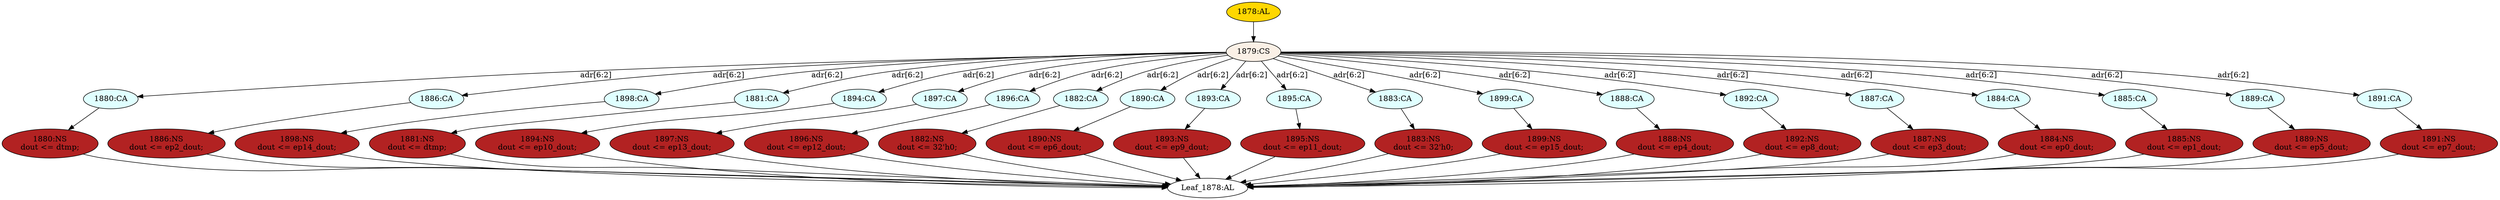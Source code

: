 strict digraph "" {
	node [label="\N"];
	"1880:CA"	 [ast="<pyverilog.vparser.ast.Case object at 0x7f0a38d99350>",
		fillcolor=lightcyan,
		label="1880:CA",
		statements="[]",
		style=filled,
		typ=Case];
	"1880:NS"	 [ast="<pyverilog.vparser.ast.NonblockingSubstitution object at 0x7f0a38d993d0>",
		fillcolor=firebrick,
		label="1880:NS
dout <= dtmp;",
		statements="[<pyverilog.vparser.ast.NonblockingSubstitution object at 0x7f0a38d993d0>]",
		style=filled,
		typ=NonblockingSubstitution];
	"1880:CA" -> "1880:NS"	 [cond="[]",
		lineno=None];
	"1888:NS"	 [ast="<pyverilog.vparser.ast.NonblockingSubstitution object at 0x7f0a38d99510>",
		fillcolor=firebrick,
		label="1888:NS
dout <= ep4_dout;",
		statements="[<pyverilog.vparser.ast.NonblockingSubstitution object at 0x7f0a38d99510>]",
		style=filled,
		typ=NonblockingSubstitution];
	"Leaf_1878:AL"	 [def_var="['dout']",
		label="Leaf_1878:AL"];
	"1888:NS" -> "Leaf_1878:AL"	 [cond="[]",
		lineno=None];
	"1882:NS"	 [ast="<pyverilog.vparser.ast.NonblockingSubstitution object at 0x7f0a38d99650>",
		fillcolor=firebrick,
		label="1882:NS
dout <= 32'h0;",
		statements="[<pyverilog.vparser.ast.NonblockingSubstitution object at 0x7f0a38d99650>]",
		style=filled,
		typ=NonblockingSubstitution];
	"1882:NS" -> "Leaf_1878:AL"	 [cond="[]",
		lineno=None];
	"1886:CA"	 [ast="<pyverilog.vparser.ast.Case object at 0x7f0a38d99790>",
		fillcolor=lightcyan,
		label="1886:CA",
		statements="[]",
		style=filled,
		typ=Case];
	"1886:NS"	 [ast="<pyverilog.vparser.ast.NonblockingSubstitution object at 0x7f0a38d99810>",
		fillcolor=firebrick,
		label="1886:NS
dout <= ep2_dout;",
		statements="[<pyverilog.vparser.ast.NonblockingSubstitution object at 0x7f0a38d99810>]",
		style=filled,
		typ=NonblockingSubstitution];
	"1886:CA" -> "1886:NS"	 [cond="[]",
		lineno=None];
	"1895:NS"	 [ast="<pyverilog.vparser.ast.NonblockingSubstitution object at 0x7f0a38d99950>",
		fillcolor=firebrick,
		label="1895:NS
dout <= ep11_dout;",
		statements="[<pyverilog.vparser.ast.NonblockingSubstitution object at 0x7f0a38d99950>]",
		style=filled,
		typ=NonblockingSubstitution];
	"1895:NS" -> "Leaf_1878:AL"	 [cond="[]",
		lineno=None];
	"1898:CA"	 [ast="<pyverilog.vparser.ast.Case object at 0x7f0a38d99a90>",
		fillcolor=lightcyan,
		label="1898:CA",
		statements="[]",
		style=filled,
		typ=Case];
	"1898:NS"	 [ast="<pyverilog.vparser.ast.NonblockingSubstitution object at 0x7f0a38d99b10>",
		fillcolor=firebrick,
		label="1898:NS
dout <= ep14_dout;",
		statements="[<pyverilog.vparser.ast.NonblockingSubstitution object at 0x7f0a38d99b10>]",
		style=filled,
		typ=NonblockingSubstitution];
	"1898:CA" -> "1898:NS"	 [cond="[]",
		lineno=None];
	"1887:NS"	 [ast="<pyverilog.vparser.ast.NonblockingSubstitution object at 0x7f0a38d99c50>",
		fillcolor=firebrick,
		label="1887:NS
dout <= ep3_dout;",
		statements="[<pyverilog.vparser.ast.NonblockingSubstitution object at 0x7f0a38d99c50>]",
		style=filled,
		typ=NonblockingSubstitution];
	"1887:NS" -> "Leaf_1878:AL"	 [cond="[]",
		lineno=None];
	"1881:CA"	 [ast="<pyverilog.vparser.ast.Case object at 0x7f0a38d99d90>",
		fillcolor=lightcyan,
		label="1881:CA",
		statements="[]",
		style=filled,
		typ=Case];
	"1881:NS"	 [ast="<pyverilog.vparser.ast.NonblockingSubstitution object at 0x7f0a38d99e10>",
		fillcolor=firebrick,
		label="1881:NS
dout <= dtmp;",
		statements="[<pyverilog.vparser.ast.NonblockingSubstitution object at 0x7f0a38d99e10>]",
		style=filled,
		typ=NonblockingSubstitution];
	"1881:CA" -> "1881:NS"	 [cond="[]",
		lineno=None];
	"1890:NS"	 [ast="<pyverilog.vparser.ast.NonblockingSubstitution object at 0x7f0a38d99f50>",
		fillcolor=firebrick,
		label="1890:NS
dout <= ep6_dout;",
		statements="[<pyverilog.vparser.ast.NonblockingSubstitution object at 0x7f0a38d99f50>]",
		style=filled,
		typ=NonblockingSubstitution];
	"1890:NS" -> "Leaf_1878:AL"	 [cond="[]",
		lineno=None];
	"1894:CA"	 [ast="<pyverilog.vparser.ast.Case object at 0x7f0a38dad0d0>",
		fillcolor=lightcyan,
		label="1894:CA",
		statements="[]",
		style=filled,
		typ=Case];
	"1894:NS"	 [ast="<pyverilog.vparser.ast.NonblockingSubstitution object at 0x7f0a38dad150>",
		fillcolor=firebrick,
		label="1894:NS
dout <= ep10_dout;",
		statements="[<pyverilog.vparser.ast.NonblockingSubstitution object at 0x7f0a38dad150>]",
		style=filled,
		typ=NonblockingSubstitution];
	"1894:CA" -> "1894:NS"	 [cond="[]",
		lineno=None];
	"1896:NS"	 [ast="<pyverilog.vparser.ast.NonblockingSubstitution object at 0x7f0a38dad290>",
		fillcolor=firebrick,
		label="1896:NS
dout <= ep12_dout;",
		statements="[<pyverilog.vparser.ast.NonblockingSubstitution object at 0x7f0a38dad290>]",
		style=filled,
		typ=NonblockingSubstitution];
	"1896:NS" -> "Leaf_1878:AL"	 [cond="[]",
		lineno=None];
	"1881:NS" -> "Leaf_1878:AL"	 [cond="[]",
		lineno=None];
	"1897:CA"	 [ast="<pyverilog.vparser.ast.Case object at 0x7f0a38dad3d0>",
		fillcolor=lightcyan,
		label="1897:CA",
		statements="[]",
		style=filled,
		typ=Case];
	"1897:NS"	 [ast="<pyverilog.vparser.ast.NonblockingSubstitution object at 0x7f0a38dad450>",
		fillcolor=firebrick,
		label="1897:NS
dout <= ep13_dout;",
		statements="[<pyverilog.vparser.ast.NonblockingSubstitution object at 0x7f0a38dad450>]",
		style=filled,
		typ=NonblockingSubstitution];
	"1897:CA" -> "1897:NS"	 [cond="[]",
		lineno=None];
	"1884:NS"	 [ast="<pyverilog.vparser.ast.NonblockingSubstitution object at 0x7f0a38dad590>",
		fillcolor=firebrick,
		label="1884:NS
dout <= ep0_dout;",
		statements="[<pyverilog.vparser.ast.NonblockingSubstitution object at 0x7f0a38dad590>]",
		style=filled,
		typ=NonblockingSubstitution];
	"1884:NS" -> "Leaf_1878:AL"	 [cond="[]",
		lineno=None];
	"1878:AL"	 [ast="<pyverilog.vparser.ast.Always object at 0x7f0a38dbc890>",
		clk_sens=False,
		fillcolor=gold,
		label="1878:AL",
		sens="['wclk']",
		statements="[]",
		style=filled,
		typ=Always,
		use_var="['ep0_dout', 'ep6_dout', 'adr', 'ep14_dout', 'ep2_dout', 'ep11_dout', 'ep9_dout', 'ep4_dout', 'ep7_dout', 'ep13_dout', 'ep3_dout', '\
ep1_dout', 'ep8_dout', 'ep15_dout', 'ep12_dout', 'ep10_dout', 'dtmp', 'ep5_dout']"];
	"1879:CS"	 [ast="<pyverilog.vparser.ast.CaseStatement object at 0x7f0a38dbc050>",
		fillcolor=linen,
		label="1879:CS",
		statements="[]",
		style=filled,
		typ=CaseStatement];
	"1878:AL" -> "1879:CS"	 [cond="[]",
		lineno=None];
	"1889:NS"	 [ast="<pyverilog.vparser.ast.NonblockingSubstitution object at 0x7f0a38dad810>",
		fillcolor=firebrick,
		label="1889:NS
dout <= ep5_dout;",
		statements="[<pyverilog.vparser.ast.NonblockingSubstitution object at 0x7f0a38dad810>]",
		style=filled,
		typ=NonblockingSubstitution];
	"1889:NS" -> "Leaf_1878:AL"	 [cond="[]",
		lineno=None];
	"1896:CA"	 [ast="<pyverilog.vparser.ast.Case object at 0x7f0a38dad950>",
		fillcolor=lightcyan,
		label="1896:CA",
		statements="[]",
		style=filled,
		typ=Case];
	"1896:CA" -> "1896:NS"	 [cond="[]",
		lineno=None];
	"1882:CA"	 [ast="<pyverilog.vparser.ast.Case object at 0x7f0a38dad9d0>",
		fillcolor=lightcyan,
		label="1882:CA",
		statements="[]",
		style=filled,
		typ=Case];
	"1882:CA" -> "1882:NS"	 [cond="[]",
		lineno=None];
	"1890:CA"	 [ast="<pyverilog.vparser.ast.Case object at 0x7f0a38dada50>",
		fillcolor=lightcyan,
		label="1890:CA",
		statements="[]",
		style=filled,
		typ=Case];
	"1890:CA" -> "1890:NS"	 [cond="[]",
		lineno=None];
	"1893:CA"	 [ast="<pyverilog.vparser.ast.Case object at 0x7f0a38dadad0>",
		fillcolor=lightcyan,
		label="1893:CA",
		statements="[]",
		style=filled,
		typ=Case];
	"1893:NS"	 [ast="<pyverilog.vparser.ast.NonblockingSubstitution object at 0x7f0a38dadb50>",
		fillcolor=firebrick,
		label="1893:NS
dout <= ep9_dout;",
		statements="[<pyverilog.vparser.ast.NonblockingSubstitution object at 0x7f0a38dadb50>]",
		style=filled,
		typ=NonblockingSubstitution];
	"1893:CA" -> "1893:NS"	 [cond="[]",
		lineno=None];
	"1891:NS"	 [ast="<pyverilog.vparser.ast.NonblockingSubstitution object at 0x7f0a38dadc90>",
		fillcolor=firebrick,
		label="1891:NS
dout <= ep7_dout;",
		statements="[<pyverilog.vparser.ast.NonblockingSubstitution object at 0x7f0a38dadc90>]",
		style=filled,
		typ=NonblockingSubstitution];
	"1891:NS" -> "Leaf_1878:AL"	 [cond="[]",
		lineno=None];
	"1895:CA"	 [ast="<pyverilog.vparser.ast.Case object at 0x7f0a38daddd0>",
		fillcolor=lightcyan,
		label="1895:CA",
		statements="[]",
		style=filled,
		typ=Case];
	"1895:CA" -> "1895:NS"	 [cond="[]",
		lineno=None];
	"1883:CA"	 [ast="<pyverilog.vparser.ast.Case object at 0x7f0a38dbc1d0>",
		fillcolor=lightcyan,
		label="1883:CA",
		statements="[]",
		style=filled,
		typ=Case];
	"1883:NS"	 [ast="<pyverilog.vparser.ast.NonblockingSubstitution object at 0x7f0a38dad6d0>",
		fillcolor=firebrick,
		label="1883:NS
dout <= 32'h0;",
		statements="[<pyverilog.vparser.ast.NonblockingSubstitution object at 0x7f0a38dad6d0>]",
		style=filled,
		typ=NonblockingSubstitution];
	"1883:CA" -> "1883:NS"	 [cond="[]",
		lineno=None];
	"1899:CA"	 [ast="<pyverilog.vparser.ast.Case object at 0x7f0a38dade50>",
		fillcolor=lightcyan,
		label="1899:CA",
		statements="[]",
		style=filled,
		typ=Case];
	"1899:NS"	 [ast="<pyverilog.vparser.ast.NonblockingSubstitution object at 0x7f0a38daded0>",
		fillcolor=firebrick,
		label="1899:NS
dout <= ep15_dout;",
		statements="[<pyverilog.vparser.ast.NonblockingSubstitution object at 0x7f0a38daded0>]",
		style=filled,
		typ=NonblockingSubstitution];
	"1899:CA" -> "1899:NS"	 [cond="[]",
		lineno=None];
	"1886:NS" -> "Leaf_1878:AL"	 [cond="[]",
		lineno=None];
	"1879:CS" -> "1880:CA"	 [cond="['adr']",
		label="adr[6:2]",
		lineno=1879];
	"1879:CS" -> "1886:CA"	 [cond="['adr']",
		label="adr[6:2]",
		lineno=1879];
	"1879:CS" -> "1898:CA"	 [cond="['adr']",
		label="adr[6:2]",
		lineno=1879];
	"1879:CS" -> "1881:CA"	 [cond="['adr']",
		label="adr[6:2]",
		lineno=1879];
	"1879:CS" -> "1894:CA"	 [cond="['adr']",
		label="adr[6:2]",
		lineno=1879];
	"1879:CS" -> "1897:CA"	 [cond="['adr']",
		label="adr[6:2]",
		lineno=1879];
	"1879:CS" -> "1896:CA"	 [cond="['adr']",
		label="adr[6:2]",
		lineno=1879];
	"1879:CS" -> "1882:CA"	 [cond="['adr']",
		label="adr[6:2]",
		lineno=1879];
	"1879:CS" -> "1890:CA"	 [cond="['adr']",
		label="adr[6:2]",
		lineno=1879];
	"1879:CS" -> "1893:CA"	 [cond="['adr']",
		label="adr[6:2]",
		lineno=1879];
	"1879:CS" -> "1895:CA"	 [cond="['adr']",
		label="adr[6:2]",
		lineno=1879];
	"1879:CS" -> "1883:CA"	 [cond="['adr']",
		label="adr[6:2]",
		lineno=1879];
	"1879:CS" -> "1899:CA"	 [cond="['adr']",
		label="adr[6:2]",
		lineno=1879];
	"1888:CA"	 [ast="<pyverilog.vparser.ast.Case object at 0x7f0a38dbc510>",
		fillcolor=lightcyan,
		label="1888:CA",
		statements="[]",
		style=filled,
		typ=Case];
	"1879:CS" -> "1888:CA"	 [cond="['adr']",
		label="adr[6:2]",
		lineno=1879];
	"1892:CA"	 [ast="<pyverilog.vparser.ast.Case object at 0x7f0a38dbc690>",
		fillcolor=lightcyan,
		label="1892:CA",
		statements="[]",
		style=filled,
		typ=Case];
	"1879:CS" -> "1892:CA"	 [cond="['adr']",
		label="adr[6:2]",
		lineno=1879];
	"1887:CA"	 [ast="<pyverilog.vparser.ast.Case object at 0x7f0a38dbc490>",
		fillcolor=lightcyan,
		label="1887:CA",
		statements="[]",
		style=filled,
		typ=Case];
	"1879:CS" -> "1887:CA"	 [cond="['adr']",
		label="adr[6:2]",
		lineno=1879];
	"1884:CA"	 [ast="<pyverilog.vparser.ast.Case object at 0x7f0a38dbc250>",
		fillcolor=lightcyan,
		label="1884:CA",
		statements="[]",
		style=filled,
		typ=Case];
	"1879:CS" -> "1884:CA"	 [cond="['adr']",
		label="adr[6:2]",
		lineno=1879];
	"1885:CA"	 [ast="<pyverilog.vparser.ast.Case object at 0x7f0a38dbc2d0>",
		fillcolor=lightcyan,
		label="1885:CA",
		statements="[]",
		style=filled,
		typ=Case];
	"1879:CS" -> "1885:CA"	 [cond="['adr']",
		label="adr[6:2]",
		lineno=1879];
	"1889:CA"	 [ast="<pyverilog.vparser.ast.Case object at 0x7f0a38dbc590>",
		fillcolor=lightcyan,
		label="1889:CA",
		statements="[]",
		style=filled,
		typ=Case];
	"1879:CS" -> "1889:CA"	 [cond="['adr']",
		label="adr[6:2]",
		lineno=1879];
	"1891:CA"	 [ast="<pyverilog.vparser.ast.Case object at 0x7f0a38dbc610>",
		fillcolor=lightcyan,
		label="1891:CA",
		statements="[]",
		style=filled,
		typ=Case];
	"1879:CS" -> "1891:CA"	 [cond="['adr']",
		label="adr[6:2]",
		lineno=1879];
	"1893:NS" -> "Leaf_1878:AL"	 [cond="[]",
		lineno=None];
	"1888:CA" -> "1888:NS"	 [cond="[]",
		lineno=None];
	"1898:NS" -> "Leaf_1878:AL"	 [cond="[]",
		lineno=None];
	"1892:NS"	 [ast="<pyverilog.vparser.ast.NonblockingSubstitution object at 0x7f0a38dbc710>",
		fillcolor=firebrick,
		label="1892:NS
dout <= ep8_dout;",
		statements="[<pyverilog.vparser.ast.NonblockingSubstitution object at 0x7f0a38dbc710>]",
		style=filled,
		typ=NonblockingSubstitution];
	"1892:CA" -> "1892:NS"	 [cond="[]",
		lineno=None];
	"1883:NS" -> "Leaf_1878:AL"	 [cond="[]",
		lineno=None];
	"1887:CA" -> "1887:NS"	 [cond="[]",
		lineno=None];
	"1885:NS"	 [ast="<pyverilog.vparser.ast.NonblockingSubstitution object at 0x7f0a38dbc350>",
		fillcolor=firebrick,
		label="1885:NS
dout <= ep1_dout;",
		statements="[<pyverilog.vparser.ast.NonblockingSubstitution object at 0x7f0a38dbc350>]",
		style=filled,
		typ=NonblockingSubstitution];
	"1885:NS" -> "Leaf_1878:AL"	 [cond="[]",
		lineno=None];
	"1892:NS" -> "Leaf_1878:AL"	 [cond="[]",
		lineno=None];
	"1884:CA" -> "1884:NS"	 [cond="[]",
		lineno=None];
	"1897:NS" -> "Leaf_1878:AL"	 [cond="[]",
		lineno=None];
	"1899:NS" -> "Leaf_1878:AL"	 [cond="[]",
		lineno=None];
	"1885:CA" -> "1885:NS"	 [cond="[]",
		lineno=None];
	"1889:CA" -> "1889:NS"	 [cond="[]",
		lineno=None];
	"1891:CA" -> "1891:NS"	 [cond="[]",
		lineno=None];
	"1894:NS" -> "Leaf_1878:AL"	 [cond="[]",
		lineno=None];
	"1880:NS" -> "Leaf_1878:AL"	 [cond="[]",
		lineno=None];
}
